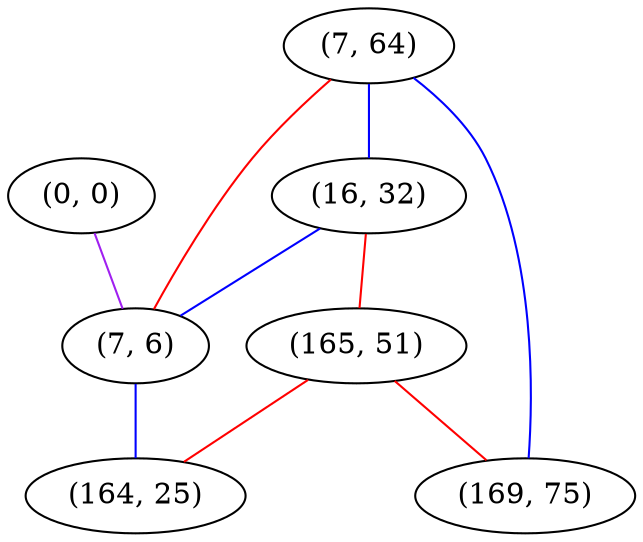 graph "" {
"(0, 0)";
"(7, 64)";
"(16, 32)";
"(7, 6)";
"(165, 51)";
"(169, 75)";
"(164, 25)";
"(0, 0)" -- "(7, 6)"  [color=purple, key=0, weight=4];
"(7, 64)" -- "(169, 75)"  [color=blue, key=0, weight=3];
"(7, 64)" -- "(7, 6)"  [color=red, key=0, weight=1];
"(7, 64)" -- "(16, 32)"  [color=blue, key=0, weight=3];
"(16, 32)" -- "(7, 6)"  [color=blue, key=0, weight=3];
"(16, 32)" -- "(165, 51)"  [color=red, key=0, weight=1];
"(7, 6)" -- "(164, 25)"  [color=blue, key=0, weight=3];
"(165, 51)" -- "(169, 75)"  [color=red, key=0, weight=1];
"(165, 51)" -- "(164, 25)"  [color=red, key=0, weight=1];
}
